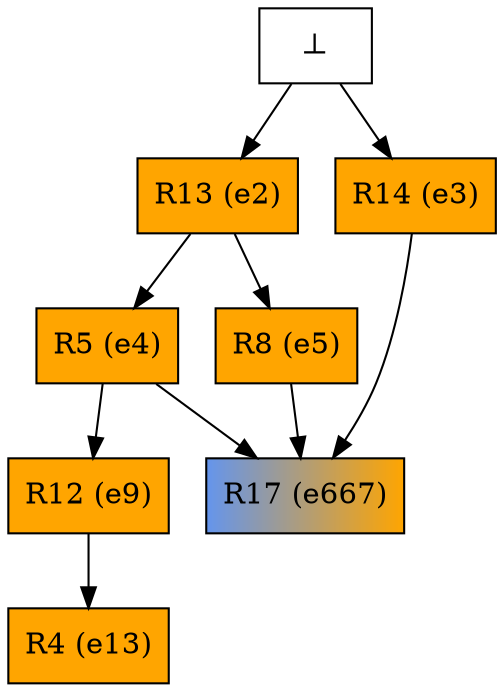 digraph test {
  e2 -> e4;
  e2 -> e5;
  e4 -> e9;
  e9 -> e13;
  e3 -> e667;
  e4 -> e667;
  e5 -> e667;
  e0 -> e2;
  e0 -> e3;
  e2 [color="black" fillcolor="orange:orange" label="R13 (e2)" shape=box style=filled];
  e3 [color="black" fillcolor="orange:orange" label="R14 (e3)" shape=box style=filled];
  e4 [color="black" fillcolor="orange:orange" label="R5 (e4)" shape=box style=filled];
  e5 [color="black" fillcolor="orange:orange" label="R8 (e5)" shape=box style=filled];
  e9 [color="black" fillcolor="orange:orange" label="R12 (e9)" shape=box style=filled];
  e13 [color="black" fillcolor="orange:orange" label="R4 (e13)" shape=box style=filled];
  e667 [color="black" fillcolor="cornflowerblue:orange" label="R17 (e667)" shape=box style=filled];
  e0 [fillcolor="white" label="⊥" shape=box style=filled];
}
